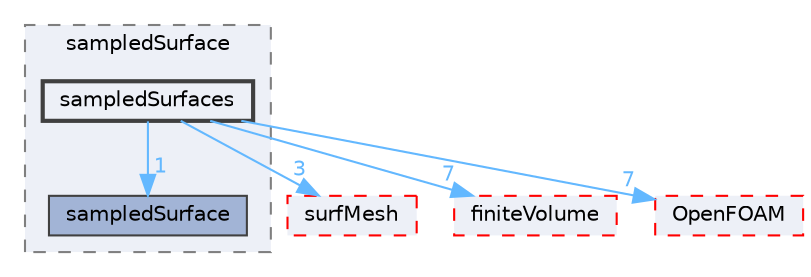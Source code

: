 digraph "src/sampling/sampledSurface/sampledSurfaces"
{
 // LATEX_PDF_SIZE
  bgcolor="transparent";
  edge [fontname=Helvetica,fontsize=10,labelfontname=Helvetica,labelfontsize=10];
  node [fontname=Helvetica,fontsize=10,shape=box,height=0.2,width=0.4];
  compound=true
  subgraph clusterdir_daf57321dd7c30092fd489dbb1aa8219 {
    graph [ bgcolor="#edf0f7", pencolor="grey50", label="sampledSurface", fontname=Helvetica,fontsize=10 style="filled,dashed", URL="dir_daf57321dd7c30092fd489dbb1aa8219.html",tooltip=""]
  dir_d52de1bc4d4115df4cf40033a334db55 [label="sampledSurface", fillcolor="#a2b4d6", color="grey25", style="filled", URL="dir_d52de1bc4d4115df4cf40033a334db55.html",tooltip=""];
  dir_37803c57541176f2673a34fe9af900c6 [label="sampledSurfaces", fillcolor="#edf0f7", color="grey25", style="filled,bold", URL="dir_37803c57541176f2673a34fe9af900c6.html",tooltip=""];
  }
  dir_0a88fe22feb23ce5f078a04a1df67721 [label="surfMesh", fillcolor="#edf0f7", color="red", style="filled,dashed", URL="dir_0a88fe22feb23ce5f078a04a1df67721.html",tooltip=""];
  dir_9bd15774b555cf7259a6fa18f99fe99b [label="finiteVolume", fillcolor="#edf0f7", color="red", style="filled,dashed", URL="dir_9bd15774b555cf7259a6fa18f99fe99b.html",tooltip=""];
  dir_c5473ff19b20e6ec4dfe5c310b3778a8 [label="OpenFOAM", fillcolor="#edf0f7", color="red", style="filled,dashed", URL="dir_c5473ff19b20e6ec4dfe5c310b3778a8.html",tooltip=""];
  dir_37803c57541176f2673a34fe9af900c6->dir_0a88fe22feb23ce5f078a04a1df67721 [headlabel="3", labeldistance=1.5 headhref="dir_003408_003891.html" href="dir_003408_003891.html" color="steelblue1" fontcolor="steelblue1"];
  dir_37803c57541176f2673a34fe9af900c6->dir_9bd15774b555cf7259a6fa18f99fe99b [headlabel="7", labeldistance=1.5 headhref="dir_003408_001387.html" href="dir_003408_001387.html" color="steelblue1" fontcolor="steelblue1"];
  dir_37803c57541176f2673a34fe9af900c6->dir_c5473ff19b20e6ec4dfe5c310b3778a8 [headlabel="7", labeldistance=1.5 headhref="dir_003408_002695.html" href="dir_003408_002695.html" color="steelblue1" fontcolor="steelblue1"];
  dir_37803c57541176f2673a34fe9af900c6->dir_d52de1bc4d4115df4cf40033a334db55 [headlabel="1", labeldistance=1.5 headhref="dir_003408_003407.html" href="dir_003408_003407.html" color="steelblue1" fontcolor="steelblue1"];
}
